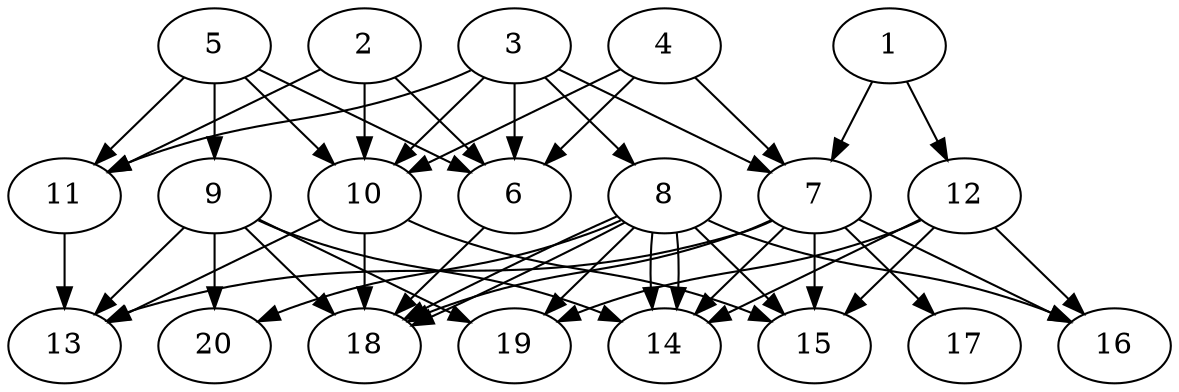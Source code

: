 // DAG automatically generated by daggen at Tue Jul 23 14:34:08 2019
// ./daggen --dot -n 20 --ccr 0.3 --fat 0.7 --regular 0.5 --density 0.8 --mindata 5242880 --maxdata 52428800 
digraph G {
  1 [size="100765013", alpha="0.14", expect_size="30229504"] 
  1 -> 7 [size ="30229504"]
  1 -> 12 [size ="30229504"]
  2 [size="129655467", alpha="0.08", expect_size="38896640"] 
  2 -> 6 [size ="38896640"]
  2 -> 10 [size ="38896640"]
  2 -> 11 [size ="38896640"]
  3 [size="144090453", alpha="0.16", expect_size="43227136"] 
  3 -> 6 [size ="43227136"]
  3 -> 7 [size ="43227136"]
  3 -> 8 [size ="43227136"]
  3 -> 10 [size ="43227136"]
  3 -> 11 [size ="43227136"]
  4 [size="37362347", alpha="0.20", expect_size="11208704"] 
  4 -> 6 [size ="11208704"]
  4 -> 7 [size ="11208704"]
  4 -> 10 [size ="11208704"]
  5 [size="80701440", alpha="0.14", expect_size="24210432"] 
  5 -> 6 [size ="24210432"]
  5 -> 9 [size ="24210432"]
  5 -> 10 [size ="24210432"]
  5 -> 11 [size ="24210432"]
  6 [size="154944853", alpha="0.19", expect_size="46483456"] 
  6 -> 18 [size ="46483456"]
  7 [size="79380480", alpha="0.04", expect_size="23814144"] 
  7 -> 13 [size ="23814144"]
  7 -> 14 [size ="23814144"]
  7 -> 15 [size ="23814144"]
  7 -> 16 [size ="23814144"]
  7 -> 17 [size ="23814144"]
  7 -> 18 [size ="23814144"]
  8 [size="39280640", alpha="0.20", expect_size="11784192"] 
  8 -> 14 [size ="11784192"]
  8 -> 14 [size ="11784192"]
  8 -> 15 [size ="11784192"]
  8 -> 16 [size ="11784192"]
  8 -> 18 [size ="11784192"]
  8 -> 18 [size ="11784192"]
  8 -> 19 [size ="11784192"]
  8 -> 20 [size ="11784192"]
  9 [size="84387840", alpha="0.15", expect_size="25316352"] 
  9 -> 13 [size ="25316352"]
  9 -> 14 [size ="25316352"]
  9 -> 18 [size ="25316352"]
  9 -> 19 [size ="25316352"]
  9 -> 20 [size ="25316352"]
  10 [size="42526720", alpha="0.03", expect_size="12758016"] 
  10 -> 13 [size ="12758016"]
  10 -> 15 [size ="12758016"]
  10 -> 18 [size ="12758016"]
  11 [size="129904640", alpha="0.02", expect_size="38971392"] 
  11 -> 13 [size ="38971392"]
  12 [size="86357333", alpha="0.03", expect_size="25907200"] 
  12 -> 14 [size ="25907200"]
  12 -> 15 [size ="25907200"]
  12 -> 16 [size ="25907200"]
  12 -> 19 [size ="25907200"]
  13 [size="149149013", alpha="0.13", expect_size="44744704"] 
  14 [size="119493973", alpha="0.04", expect_size="35848192"] 
  15 [size="116425387", alpha="0.06", expect_size="34927616"] 
  16 [size="67287040", alpha="0.19", expect_size="20186112"] 
  17 [size="55920640", alpha="0.15", expect_size="16776192"] 
  18 [size="89886720", alpha="0.01", expect_size="26966016"] 
  19 [size="87203840", alpha="0.10", expect_size="26161152"] 
  20 [size="48237227", alpha="0.03", expect_size="14471168"] 
}
